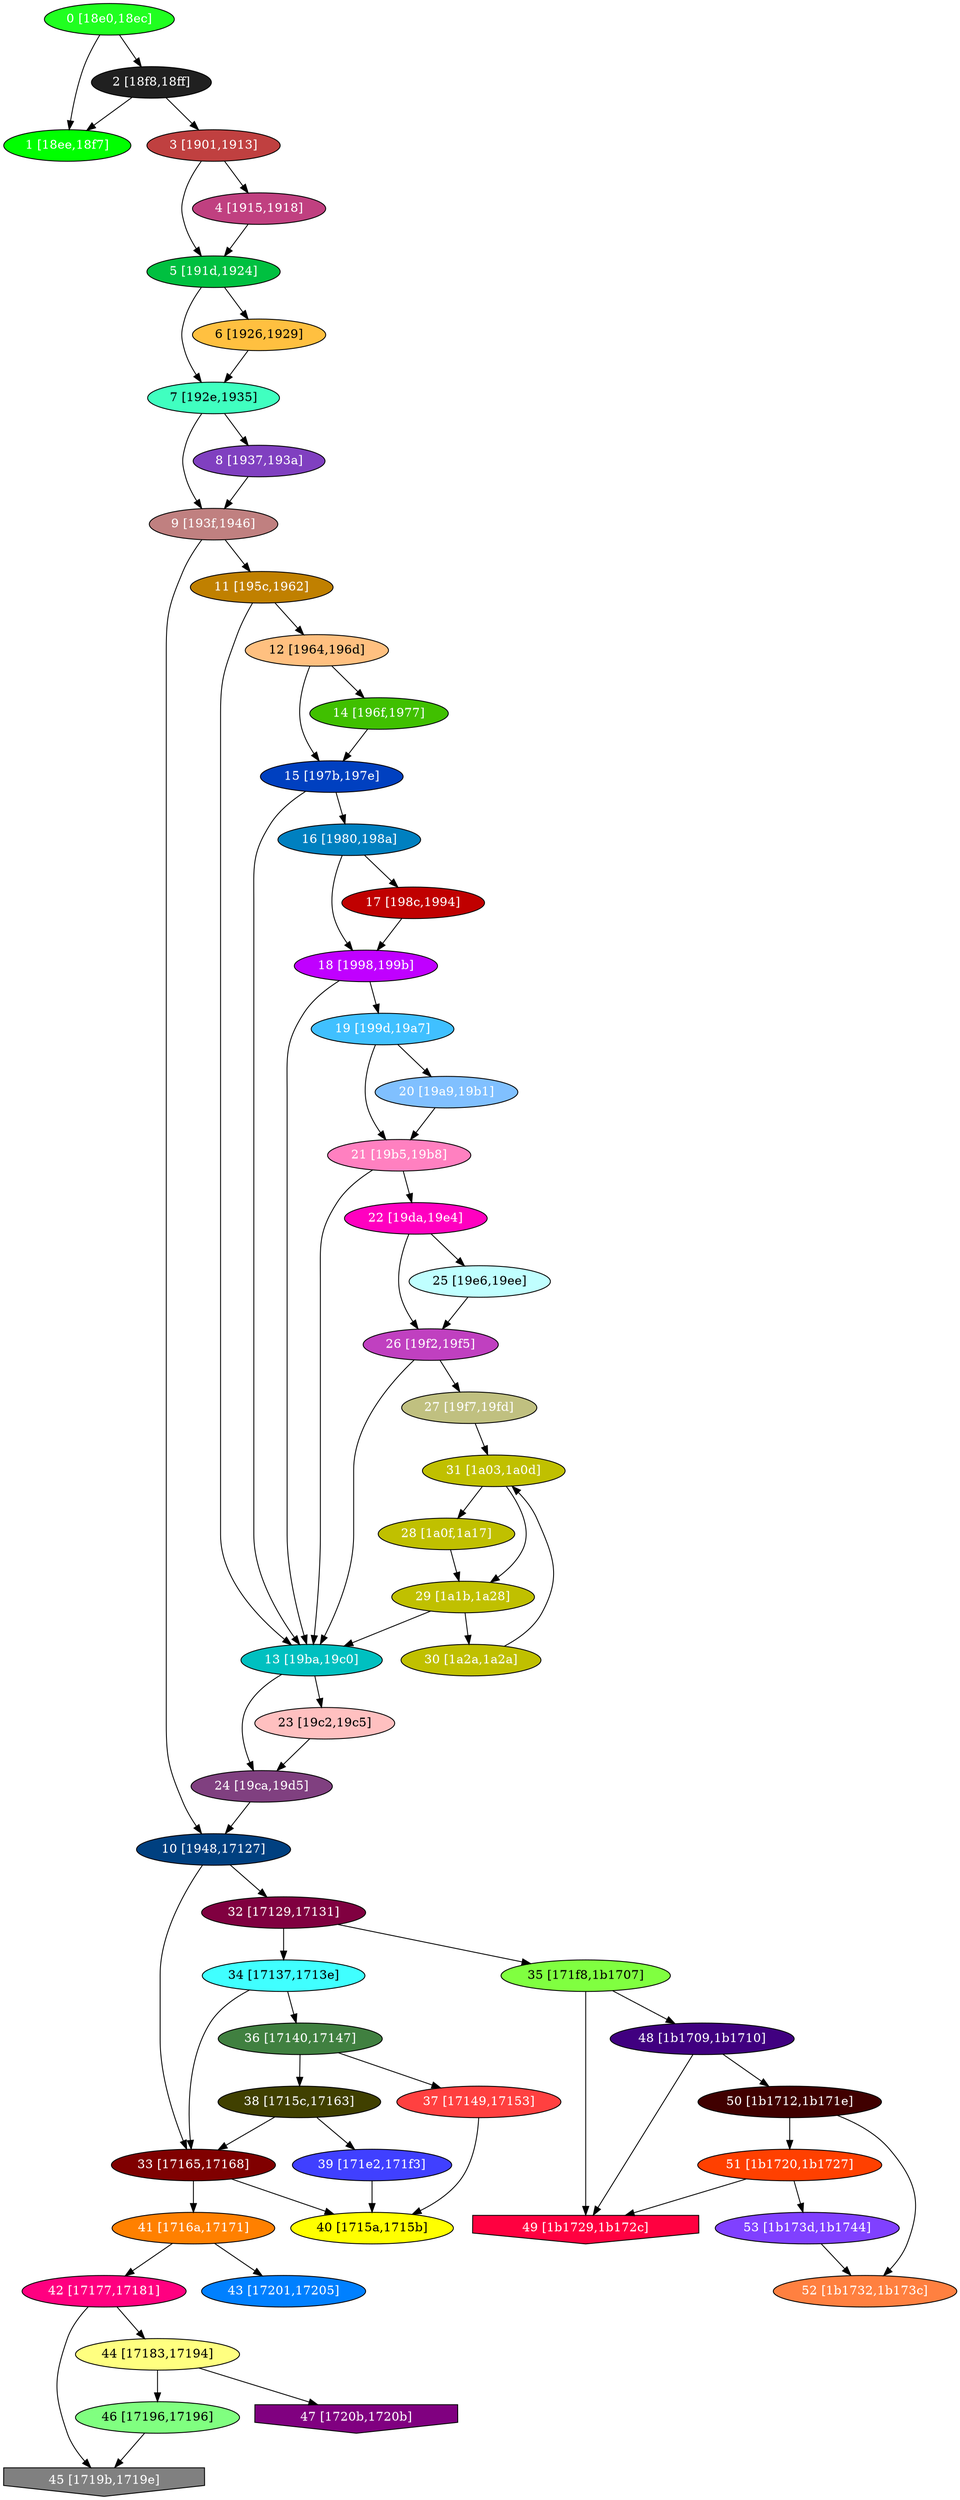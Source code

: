 diGraph libnss3{
	libnss3_0  [style=filled fillcolor="#20FF20" fontcolor="#ffffff" shape=oval label="0 [18e0,18ec]"]
	libnss3_1  [style=filled fillcolor="#00FF00" fontcolor="#ffffff" shape=oval label="1 [18ee,18f7]"]
	libnss3_2  [style=filled fillcolor="#202020" fontcolor="#ffffff" shape=oval label="2 [18f8,18ff]"]
	libnss3_3  [style=filled fillcolor="#C04040" fontcolor="#ffffff" shape=oval label="3 [1901,1913]"]
	libnss3_4  [style=filled fillcolor="#C04080" fontcolor="#ffffff" shape=oval label="4 [1915,1918]"]
	libnss3_5  [style=filled fillcolor="#00C040" fontcolor="#ffffff" shape=oval label="5 [191d,1924]"]
	libnss3_6  [style=filled fillcolor="#FFC040" fontcolor="#000000" shape=oval label="6 [1926,1929]"]
	libnss3_7  [style=filled fillcolor="#40FFC0" fontcolor="#000000" shape=oval label="7 [192e,1935]"]
	libnss3_8  [style=filled fillcolor="#8040C0" fontcolor="#ffffff" shape=oval label="8 [1937,193a]"]
	libnss3_9  [style=filled fillcolor="#C08080" fontcolor="#ffffff" shape=oval label="9 [193f,1946]"]
	libnss3_a  [style=filled fillcolor="#004080" fontcolor="#ffffff" shape=oval label="10 [1948,17127]"]
	libnss3_b  [style=filled fillcolor="#C08000" fontcolor="#ffffff" shape=oval label="11 [195c,1962]"]
	libnss3_c  [style=filled fillcolor="#FFC080" fontcolor="#000000" shape=oval label="12 [1964,196d]"]
	libnss3_d  [style=filled fillcolor="#00C0C0" fontcolor="#ffffff" shape=oval label="13 [19ba,19c0]"]
	libnss3_e  [style=filled fillcolor="#40C000" fontcolor="#ffffff" shape=oval label="14 [196f,1977]"]
	libnss3_f  [style=filled fillcolor="#0040C0" fontcolor="#ffffff" shape=oval label="15 [197b,197e]"]
	libnss3_10  [style=filled fillcolor="#0080C0" fontcolor="#ffffff" shape=oval label="16 [1980,198a]"]
	libnss3_11  [style=filled fillcolor="#C00000" fontcolor="#ffffff" shape=oval label="17 [198c,1994]"]
	libnss3_12  [style=filled fillcolor="#C000FF" fontcolor="#ffffff" shape=oval label="18 [1998,199b]"]
	libnss3_13  [style=filled fillcolor="#40C0FF" fontcolor="#ffffff" shape=oval label="19 [199d,19a7]"]
	libnss3_14  [style=filled fillcolor="#80C0FF" fontcolor="#ffffff" shape=oval label="20 [19a9,19b1]"]
	libnss3_15  [style=filled fillcolor="#FF80C0" fontcolor="#ffffff" shape=oval label="21 [19b5,19b8]"]
	libnss3_16  [style=filled fillcolor="#FF00C0" fontcolor="#ffffff" shape=oval label="22 [19da,19e4]"]
	libnss3_17  [style=filled fillcolor="#FFC0C0" fontcolor="#000000" shape=oval label="23 [19c2,19c5]"]
	libnss3_18  [style=filled fillcolor="#804080" fontcolor="#ffffff" shape=oval label="24 [19ca,19d5]"]
	libnss3_19  [style=filled fillcolor="#C0FFFF" fontcolor="#000000" shape=oval label="25 [19e6,19ee]"]
	libnss3_1a  [style=filled fillcolor="#C040C0" fontcolor="#ffffff" shape=oval label="26 [19f2,19f5]"]
	libnss3_1b  [style=filled fillcolor="#C0C080" fontcolor="#ffffff" shape=oval label="27 [19f7,19fd]"]
	libnss3_1c  [style=filled fillcolor="#C0C000" fontcolor="#ffffff" shape=oval label="28 [1a0f,1a17]"]
	libnss3_1d  [style=filled fillcolor="#C0C000" fontcolor="#ffffff" shape=oval label="29 [1a1b,1a28]"]
	libnss3_1e  [style=filled fillcolor="#C0C000" fontcolor="#ffffff" shape=oval label="30 [1a2a,1a2a]"]
	libnss3_1f  [style=filled fillcolor="#C0C000" fontcolor="#ffffff" shape=oval label="31 [1a03,1a0d]"]
	libnss3_20  [style=filled fillcolor="#800040" fontcolor="#ffffff" shape=oval label="32 [17129,17131]"]
	libnss3_21  [style=filled fillcolor="#800000" fontcolor="#ffffff" shape=oval label="33 [17165,17168]"]
	libnss3_22  [style=filled fillcolor="#40FFFF" fontcolor="#000000" shape=oval label="34 [17137,1713e]"]
	libnss3_23  [style=filled fillcolor="#80FF40" fontcolor="#000000" shape=oval label="35 [171f8,1b1707]"]
	libnss3_24  [style=filled fillcolor="#408040" fontcolor="#ffffff" shape=oval label="36 [17140,17147]"]
	libnss3_25  [style=filled fillcolor="#FF4040" fontcolor="#ffffff" shape=oval label="37 [17149,17153]"]
	libnss3_26  [style=filled fillcolor="#404000" fontcolor="#ffffff" shape=oval label="38 [1715c,17163]"]
	libnss3_27  [style=filled fillcolor="#4040FF" fontcolor="#ffffff" shape=oval label="39 [171e2,171f3]"]
	libnss3_28  [style=filled fillcolor="#FFFF00" fontcolor="#000000" shape=oval label="40 [1715a,1715b]"]
	libnss3_29  [style=filled fillcolor="#FF8000" fontcolor="#ffffff" shape=oval label="41 [1716a,17171]"]
	libnss3_2a  [style=filled fillcolor="#FF0080" fontcolor="#ffffff" shape=oval label="42 [17177,17181]"]
	libnss3_2b  [style=filled fillcolor="#0080FF" fontcolor="#ffffff" shape=oval label="43 [17201,17205]"]
	libnss3_2c  [style=filled fillcolor="#FFFF80" fontcolor="#000000" shape=oval label="44 [17183,17194]"]
	libnss3_2d  [style=filled fillcolor="#808080" fontcolor="#ffffff" shape=invhouse label="45 [1719b,1719e]"]
	libnss3_2e  [style=filled fillcolor="#80FF80" fontcolor="#000000" shape=oval label="46 [17196,17196]"]
	libnss3_2f  [style=filled fillcolor="#800080" fontcolor="#ffffff" shape=invhouse label="47 [1720b,1720b]"]
	libnss3_30  [style=filled fillcolor="#400080" fontcolor="#ffffff" shape=oval label="48 [1b1709,1b1710]"]
	libnss3_31  [style=filled fillcolor="#FF0040" fontcolor="#ffffff" shape=invhouse label="49 [1b1729,1b172c]"]
	libnss3_32  [style=filled fillcolor="#400000" fontcolor="#ffffff" shape=oval label="50 [1b1712,1b171e]"]
	libnss3_33  [style=filled fillcolor="#FF4000" fontcolor="#ffffff" shape=oval label="51 [1b1720,1b1727]"]
	libnss3_34  [style=filled fillcolor="#FF8040" fontcolor="#ffffff" shape=oval label="52 [1b1732,1b173c]"]
	libnss3_35  [style=filled fillcolor="#8040FF" fontcolor="#ffffff" shape=oval label="53 [1b173d,1b1744]"]

	libnss3_0 -> libnss3_1
	libnss3_0 -> libnss3_2
	libnss3_2 -> libnss3_1
	libnss3_2 -> libnss3_3
	libnss3_3 -> libnss3_4
	libnss3_3 -> libnss3_5
	libnss3_4 -> libnss3_5
	libnss3_5 -> libnss3_6
	libnss3_5 -> libnss3_7
	libnss3_6 -> libnss3_7
	libnss3_7 -> libnss3_8
	libnss3_7 -> libnss3_9
	libnss3_8 -> libnss3_9
	libnss3_9 -> libnss3_a
	libnss3_9 -> libnss3_b
	libnss3_a -> libnss3_20
	libnss3_a -> libnss3_21
	libnss3_b -> libnss3_c
	libnss3_b -> libnss3_d
	libnss3_c -> libnss3_e
	libnss3_c -> libnss3_f
	libnss3_d -> libnss3_17
	libnss3_d -> libnss3_18
	libnss3_e -> libnss3_f
	libnss3_f -> libnss3_d
	libnss3_f -> libnss3_10
	libnss3_10 -> libnss3_11
	libnss3_10 -> libnss3_12
	libnss3_11 -> libnss3_12
	libnss3_12 -> libnss3_d
	libnss3_12 -> libnss3_13
	libnss3_13 -> libnss3_14
	libnss3_13 -> libnss3_15
	libnss3_14 -> libnss3_15
	libnss3_15 -> libnss3_d
	libnss3_15 -> libnss3_16
	libnss3_16 -> libnss3_19
	libnss3_16 -> libnss3_1a
	libnss3_17 -> libnss3_18
	libnss3_18 -> libnss3_a
	libnss3_19 -> libnss3_1a
	libnss3_1a -> libnss3_d
	libnss3_1a -> libnss3_1b
	libnss3_1b -> libnss3_1f
	libnss3_1c -> libnss3_1d
	libnss3_1d -> libnss3_d
	libnss3_1d -> libnss3_1e
	libnss3_1e -> libnss3_1f
	libnss3_1f -> libnss3_1c
	libnss3_1f -> libnss3_1d
	libnss3_20 -> libnss3_22
	libnss3_20 -> libnss3_23
	libnss3_21 -> libnss3_28
	libnss3_21 -> libnss3_29
	libnss3_22 -> libnss3_21
	libnss3_22 -> libnss3_24
	libnss3_23 -> libnss3_30
	libnss3_23 -> libnss3_31
	libnss3_24 -> libnss3_25
	libnss3_24 -> libnss3_26
	libnss3_25 -> libnss3_28
	libnss3_26 -> libnss3_21
	libnss3_26 -> libnss3_27
	libnss3_27 -> libnss3_28
	libnss3_29 -> libnss3_2a
	libnss3_29 -> libnss3_2b
	libnss3_2a -> libnss3_2c
	libnss3_2a -> libnss3_2d
	libnss3_2c -> libnss3_2e
	libnss3_2c -> libnss3_2f
	libnss3_2e -> libnss3_2d
	libnss3_30 -> libnss3_31
	libnss3_30 -> libnss3_32
	libnss3_32 -> libnss3_33
	libnss3_32 -> libnss3_34
	libnss3_33 -> libnss3_31
	libnss3_33 -> libnss3_35
	libnss3_35 -> libnss3_34
}